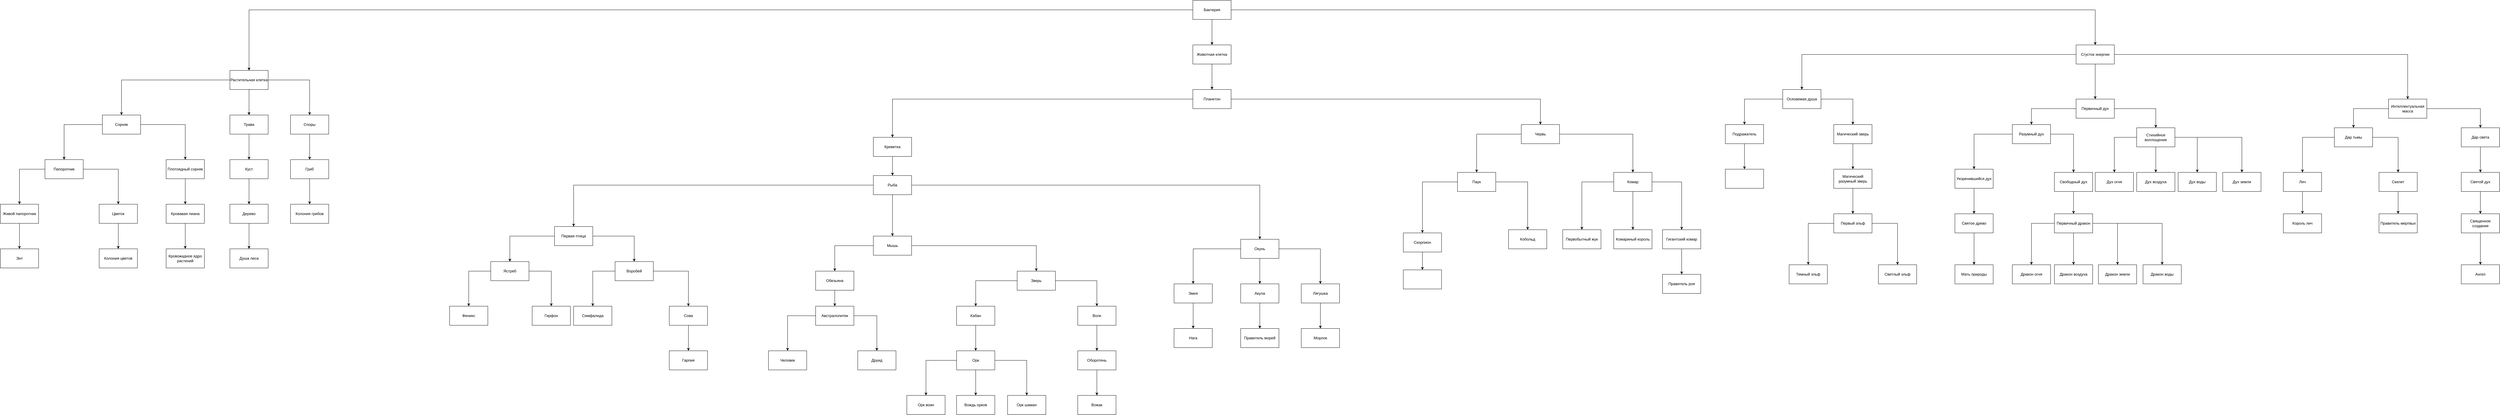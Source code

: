 <mxfile version="13.6.2" type="device"><diagram id="kCk_3igdECdhgOPHwrYQ" name="Page-1"><mxGraphModel dx="8003" dy="1950" grid="1" gridSize="10" guides="1" tooltips="1" connect="1" arrows="1" fold="1" page="1" pageScale="1" pageWidth="413" pageHeight="583" math="0" shadow="0"><root><mxCell id="0"/><mxCell id="1" parent="0"/><mxCell id="q4-RIjyqZF8sBMKO9foM-3" value="" style="edgeStyle=orthogonalEdgeStyle;rounded=0;orthogonalLoop=1;jettySize=auto;html=1;" edge="1" parent="1" source="q4-RIjyqZF8sBMKO9foM-1" target="q4-RIjyqZF8sBMKO9foM-2"><mxGeometry relative="1" as="geometry"/></mxCell><mxCell id="q4-RIjyqZF8sBMKO9foM-5" value="" style="edgeStyle=orthogonalEdgeStyle;rounded=0;orthogonalLoop=1;jettySize=auto;html=1;" edge="1" parent="1" source="q4-RIjyqZF8sBMKO9foM-1" target="q4-RIjyqZF8sBMKO9foM-4"><mxGeometry relative="1" as="geometry"/></mxCell><mxCell id="q4-RIjyqZF8sBMKO9foM-7" value="" style="edgeStyle=orthogonalEdgeStyle;rounded=0;orthogonalLoop=1;jettySize=auto;html=1;" edge="1" parent="1" source="q4-RIjyqZF8sBMKO9foM-1" target="q4-RIjyqZF8sBMKO9foM-6"><mxGeometry relative="1" as="geometry"/></mxCell><mxCell id="q4-RIjyqZF8sBMKO9foM-1" value="Бактерия" style="rounded=0;whiteSpace=wrap;html=1;" vertex="1" parent="1"><mxGeometry x="-560" y="260" width="120" height="60" as="geometry"/></mxCell><mxCell id="q4-RIjyqZF8sBMKO9foM-40" value="" style="edgeStyle=orthogonalEdgeStyle;rounded=0;orthogonalLoop=1;jettySize=auto;html=1;" edge="1" parent="1" source="q4-RIjyqZF8sBMKO9foM-2" target="q4-RIjyqZF8sBMKO9foM-39"><mxGeometry relative="1" as="geometry"/></mxCell><mxCell id="q4-RIjyqZF8sBMKO9foM-2" value="Животная клетка" style="whiteSpace=wrap;html=1;rounded=0;" vertex="1" parent="1"><mxGeometry x="-560" y="400" width="120" height="60" as="geometry"/></mxCell><mxCell id="q4-RIjyqZF8sBMKO9foM-201" value="" style="edgeStyle=orthogonalEdgeStyle;rounded=0;orthogonalLoop=1;jettySize=auto;html=1;" edge="1" parent="1" source="q4-RIjyqZF8sBMKO9foM-4" target="q4-RIjyqZF8sBMKO9foM-200"><mxGeometry relative="1" as="geometry"/></mxCell><mxCell id="q4-RIjyqZF8sBMKO9foM-209" value="" style="edgeStyle=orthogonalEdgeStyle;rounded=0;orthogonalLoop=1;jettySize=auto;html=1;" edge="1" parent="1" source="q4-RIjyqZF8sBMKO9foM-4" target="q4-RIjyqZF8sBMKO9foM-208"><mxGeometry relative="1" as="geometry"/></mxCell><mxCell id="q4-RIjyqZF8sBMKO9foM-215" value="" style="edgeStyle=orthogonalEdgeStyle;rounded=0;orthogonalLoop=1;jettySize=auto;html=1;" edge="1" parent="1" source="q4-RIjyqZF8sBMKO9foM-4" target="q4-RIjyqZF8sBMKO9foM-214"><mxGeometry relative="1" as="geometry"/></mxCell><mxCell id="q4-RIjyqZF8sBMKO9foM-4" value="Растительная клетка" style="whiteSpace=wrap;html=1;rounded=0;" vertex="1" parent="1"><mxGeometry x="-3580" y="480" width="120" height="60" as="geometry"/></mxCell><mxCell id="q4-RIjyqZF8sBMKO9foM-9" value="" style="edgeStyle=orthogonalEdgeStyle;rounded=0;orthogonalLoop=1;jettySize=auto;html=1;" edge="1" parent="1" source="q4-RIjyqZF8sBMKO9foM-6" target="q4-RIjyqZF8sBMKO9foM-8"><mxGeometry relative="1" as="geometry"/></mxCell><mxCell id="q4-RIjyqZF8sBMKO9foM-11" value="" style="edgeStyle=orthogonalEdgeStyle;rounded=0;orthogonalLoop=1;jettySize=auto;html=1;" edge="1" parent="1" source="q4-RIjyqZF8sBMKO9foM-6" target="q4-RIjyqZF8sBMKO9foM-10"><mxGeometry relative="1" as="geometry"/></mxCell><mxCell id="q4-RIjyqZF8sBMKO9foM-13" value="" style="edgeStyle=orthogonalEdgeStyle;rounded=0;orthogonalLoop=1;jettySize=auto;html=1;entryX=0.5;entryY=0;entryDx=0;entryDy=0;" edge="1" parent="1" source="q4-RIjyqZF8sBMKO9foM-6" target="q4-RIjyqZF8sBMKO9foM-12"><mxGeometry relative="1" as="geometry"><mxPoint x="1033" y="540" as="targetPoint"/></mxGeometry></mxCell><mxCell id="q4-RIjyqZF8sBMKO9foM-6" value="Сгусток энергии" style="whiteSpace=wrap;html=1;rounded=0;" vertex="1" parent="1"><mxGeometry x="2210" y="400" width="120" height="60" as="geometry"/></mxCell><mxCell id="q4-RIjyqZF8sBMKO9foM-74" value="" style="edgeStyle=orthogonalEdgeStyle;rounded=0;orthogonalLoop=1;jettySize=auto;html=1;" edge="1" parent="1" source="q4-RIjyqZF8sBMKO9foM-8" target="q4-RIjyqZF8sBMKO9foM-73"><mxGeometry relative="1" as="geometry"/></mxCell><mxCell id="q4-RIjyqZF8sBMKO9foM-76" value="" style="edgeStyle=orthogonalEdgeStyle;rounded=0;orthogonalLoop=1;jettySize=auto;html=1;" edge="1" parent="1" source="q4-RIjyqZF8sBMKO9foM-8" target="q4-RIjyqZF8sBMKO9foM-75"><mxGeometry relative="1" as="geometry"/></mxCell><mxCell id="q4-RIjyqZF8sBMKO9foM-8" value="Первичный дух" style="whiteSpace=wrap;html=1;rounded=0;" vertex="1" parent="1"><mxGeometry x="2210" y="570" width="120" height="60" as="geometry"/></mxCell><mxCell id="q4-RIjyqZF8sBMKO9foM-55" value="" style="edgeStyle=orthogonalEdgeStyle;rounded=0;orthogonalLoop=1;jettySize=auto;html=1;" edge="1" parent="1" source="q4-RIjyqZF8sBMKO9foM-10" target="q4-RIjyqZF8sBMKO9foM-54"><mxGeometry relative="1" as="geometry"/></mxCell><mxCell id="q4-RIjyqZF8sBMKO9foM-57" value="" style="edgeStyle=orthogonalEdgeStyle;rounded=0;orthogonalLoop=1;jettySize=auto;html=1;" edge="1" parent="1" source="q4-RIjyqZF8sBMKO9foM-10" target="q4-RIjyqZF8sBMKO9foM-56"><mxGeometry relative="1" as="geometry"/></mxCell><mxCell id="q4-RIjyqZF8sBMKO9foM-10" value="Интеллектуальная масса" style="whiteSpace=wrap;html=1;rounded=0;" vertex="1" parent="1"><mxGeometry x="3190" y="570" width="120" height="60" as="geometry"/></mxCell><mxCell id="q4-RIjyqZF8sBMKO9foM-100" value="" style="edgeStyle=orthogonalEdgeStyle;rounded=0;orthogonalLoop=1;jettySize=auto;html=1;" edge="1" parent="1" source="q4-RIjyqZF8sBMKO9foM-12" target="q4-RIjyqZF8sBMKO9foM-99"><mxGeometry relative="1" as="geometry"/></mxCell><mxCell id="q4-RIjyqZF8sBMKO9foM-102" value="" style="edgeStyle=orthogonalEdgeStyle;rounded=0;orthogonalLoop=1;jettySize=auto;html=1;" edge="1" parent="1" source="q4-RIjyqZF8sBMKO9foM-12" target="q4-RIjyqZF8sBMKO9foM-101"><mxGeometry relative="1" as="geometry"/></mxCell><mxCell id="q4-RIjyqZF8sBMKO9foM-12" value="Осязаемая душа" style="whiteSpace=wrap;html=1;rounded=0;" vertex="1" parent="1"><mxGeometry x="1290" y="540" width="120" height="60" as="geometry"/></mxCell><mxCell id="q4-RIjyqZF8sBMKO9foM-45" value="" style="edgeStyle=orthogonalEdgeStyle;rounded=0;orthogonalLoop=1;jettySize=auto;html=1;" edge="1" parent="1" source="q4-RIjyqZF8sBMKO9foM-20" target="q4-RIjyqZF8sBMKO9foM-44"><mxGeometry relative="1" as="geometry"/></mxCell><mxCell id="q4-RIjyqZF8sBMKO9foM-163" value="" style="edgeStyle=orthogonalEdgeStyle;rounded=0;orthogonalLoop=1;jettySize=auto;html=1;" edge="1" parent="1" source="q4-RIjyqZF8sBMKO9foM-20" target="q4-RIjyqZF8sBMKO9foM-162"><mxGeometry relative="1" as="geometry"/></mxCell><mxCell id="q4-RIjyqZF8sBMKO9foM-20" value="Червь" style="whiteSpace=wrap;html=1;rounded=0;" vertex="1" parent="1"><mxGeometry x="470" y="650" width="120" height="60" as="geometry"/></mxCell><mxCell id="q4-RIjyqZF8sBMKO9foM-49" value="" style="edgeStyle=orthogonalEdgeStyle;rounded=0;orthogonalLoop=1;jettySize=auto;html=1;" edge="1" parent="1" source="q4-RIjyqZF8sBMKO9foM-38" target="q4-RIjyqZF8sBMKO9foM-48"><mxGeometry relative="1" as="geometry"/></mxCell><mxCell id="q4-RIjyqZF8sBMKO9foM-38" value="Креветка" style="whiteSpace=wrap;html=1;" vertex="1" parent="1"><mxGeometry x="-1562" y="690" width="120" height="60" as="geometry"/></mxCell><mxCell id="q4-RIjyqZF8sBMKO9foM-41" style="edgeStyle=orthogonalEdgeStyle;rounded=0;orthogonalLoop=1;jettySize=auto;html=1;exitX=0;exitY=0.5;exitDx=0;exitDy=0;entryX=0.5;entryY=0;entryDx=0;entryDy=0;" edge="1" parent="1" source="q4-RIjyqZF8sBMKO9foM-39" target="q4-RIjyqZF8sBMKO9foM-38"><mxGeometry relative="1" as="geometry"/></mxCell><mxCell id="q4-RIjyqZF8sBMKO9foM-43" style="edgeStyle=orthogonalEdgeStyle;rounded=0;orthogonalLoop=1;jettySize=auto;html=1;exitX=1;exitY=0.5;exitDx=0;exitDy=0;entryX=0.5;entryY=0;entryDx=0;entryDy=0;" edge="1" parent="1" source="q4-RIjyqZF8sBMKO9foM-39" target="q4-RIjyqZF8sBMKO9foM-20"><mxGeometry relative="1" as="geometry"/></mxCell><mxCell id="q4-RIjyqZF8sBMKO9foM-39" value="Планктон" style="whiteSpace=wrap;html=1;rounded=0;" vertex="1" parent="1"><mxGeometry x="-560" y="540" width="120" height="60" as="geometry"/></mxCell><mxCell id="q4-RIjyqZF8sBMKO9foM-171" value="" style="edgeStyle=orthogonalEdgeStyle;rounded=0;orthogonalLoop=1;jettySize=auto;html=1;" edge="1" parent="1" source="q4-RIjyqZF8sBMKO9foM-44" target="q4-RIjyqZF8sBMKO9foM-170"><mxGeometry relative="1" as="geometry"/></mxCell><mxCell id="q4-RIjyqZF8sBMKO9foM-173" value="" style="edgeStyle=orthogonalEdgeStyle;rounded=0;orthogonalLoop=1;jettySize=auto;html=1;" edge="1" parent="1" source="q4-RIjyqZF8sBMKO9foM-44" target="q4-RIjyqZF8sBMKO9foM-172"><mxGeometry relative="1" as="geometry"/></mxCell><mxCell id="q4-RIjyqZF8sBMKO9foM-175" value="" style="edgeStyle=orthogonalEdgeStyle;rounded=0;orthogonalLoop=1;jettySize=auto;html=1;" edge="1" parent="1" source="q4-RIjyqZF8sBMKO9foM-44" target="q4-RIjyqZF8sBMKO9foM-174"><mxGeometry relative="1" as="geometry"/></mxCell><mxCell id="q4-RIjyqZF8sBMKO9foM-44" value="Комар" style="whiteSpace=wrap;html=1;rounded=0;" vertex="1" parent="1"><mxGeometry x="760" y="800" width="120" height="60" as="geometry"/></mxCell><mxCell id="q4-RIjyqZF8sBMKO9foM-51" value="" style="edgeStyle=orthogonalEdgeStyle;rounded=0;orthogonalLoop=1;jettySize=auto;html=1;" edge="1" parent="1" source="q4-RIjyqZF8sBMKO9foM-48" target="q4-RIjyqZF8sBMKO9foM-50"><mxGeometry relative="1" as="geometry"/></mxCell><mxCell id="q4-RIjyqZF8sBMKO9foM-53" value="" style="edgeStyle=orthogonalEdgeStyle;rounded=0;orthogonalLoop=1;jettySize=auto;html=1;" edge="1" parent="1" source="q4-RIjyqZF8sBMKO9foM-48" target="q4-RIjyqZF8sBMKO9foM-52"><mxGeometry relative="1" as="geometry"/></mxCell><mxCell id="q4-RIjyqZF8sBMKO9foM-123" value="" style="edgeStyle=orthogonalEdgeStyle;rounded=0;orthogonalLoop=1;jettySize=auto;html=1;" edge="1" parent="1" source="q4-RIjyqZF8sBMKO9foM-48" target="q4-RIjyqZF8sBMKO9foM-122"><mxGeometry relative="1" as="geometry"/></mxCell><mxCell id="q4-RIjyqZF8sBMKO9foM-48" value="Рыба" style="whiteSpace=wrap;html=1;" vertex="1" parent="1"><mxGeometry x="-1562" y="810" width="120" height="60" as="geometry"/></mxCell><mxCell id="q4-RIjyqZF8sBMKO9foM-127" value="" style="edgeStyle=orthogonalEdgeStyle;rounded=0;orthogonalLoop=1;jettySize=auto;html=1;" edge="1" parent="1" source="q4-RIjyqZF8sBMKO9foM-50" target="q4-RIjyqZF8sBMKO9foM-126"><mxGeometry relative="1" as="geometry"/></mxCell><mxCell id="q4-RIjyqZF8sBMKO9foM-135" value="" style="edgeStyle=orthogonalEdgeStyle;rounded=0;orthogonalLoop=1;jettySize=auto;html=1;" edge="1" parent="1" source="q4-RIjyqZF8sBMKO9foM-50" target="q4-RIjyqZF8sBMKO9foM-134"><mxGeometry relative="1" as="geometry"/></mxCell><mxCell id="q4-RIjyqZF8sBMKO9foM-50" value="Первая птица" style="whiteSpace=wrap;html=1;" vertex="1" parent="1"><mxGeometry x="-2562" y="970" width="120" height="60" as="geometry"/></mxCell><mxCell id="q4-RIjyqZF8sBMKO9foM-143" value="" style="edgeStyle=orthogonalEdgeStyle;rounded=0;orthogonalLoop=1;jettySize=auto;html=1;" edge="1" parent="1" source="q4-RIjyqZF8sBMKO9foM-52" target="q4-RIjyqZF8sBMKO9foM-142"><mxGeometry relative="1" as="geometry"/></mxCell><mxCell id="q4-RIjyqZF8sBMKO9foM-145" value="" style="edgeStyle=orthogonalEdgeStyle;rounded=0;orthogonalLoop=1;jettySize=auto;html=1;" edge="1" parent="1" source="q4-RIjyqZF8sBMKO9foM-52" target="q4-RIjyqZF8sBMKO9foM-144"><mxGeometry relative="1" as="geometry"/></mxCell><mxCell id="q4-RIjyqZF8sBMKO9foM-52" value="Мышь" style="whiteSpace=wrap;html=1;" vertex="1" parent="1"><mxGeometry x="-1562" y="1000" width="120" height="60" as="geometry"/></mxCell><mxCell id="q4-RIjyqZF8sBMKO9foM-59" value="" style="edgeStyle=orthogonalEdgeStyle;rounded=0;orthogonalLoop=1;jettySize=auto;html=1;" edge="1" parent="1" source="q4-RIjyqZF8sBMKO9foM-54" target="q4-RIjyqZF8sBMKO9foM-58"><mxGeometry relative="1" as="geometry"/></mxCell><mxCell id="q4-RIjyqZF8sBMKO9foM-54" value="Дар света" style="whiteSpace=wrap;html=1;rounded=0;" vertex="1" parent="1"><mxGeometry x="3418" y="660" width="120" height="60" as="geometry"/></mxCell><mxCell id="q4-RIjyqZF8sBMKO9foM-65" value="" style="edgeStyle=orthogonalEdgeStyle;rounded=0;orthogonalLoop=1;jettySize=auto;html=1;" edge="1" parent="1" source="q4-RIjyqZF8sBMKO9foM-56" target="q4-RIjyqZF8sBMKO9foM-64"><mxGeometry relative="1" as="geometry"/></mxCell><mxCell id="q4-RIjyqZF8sBMKO9foM-66" value="" style="edgeStyle=orthogonalEdgeStyle;rounded=0;orthogonalLoop=1;jettySize=auto;html=1;entryX=0.5;entryY=0;entryDx=0;entryDy=0;" edge="1" parent="1" source="q4-RIjyqZF8sBMKO9foM-56" target="q4-RIjyqZF8sBMKO9foM-67"><mxGeometry relative="1" as="geometry"><mxPoint x="3230" y="730" as="targetPoint"/></mxGeometry></mxCell><mxCell id="q4-RIjyqZF8sBMKO9foM-56" value="Дар тьмы" style="whiteSpace=wrap;html=1;rounded=0;" vertex="1" parent="1"><mxGeometry x="3020" y="660" width="120" height="60" as="geometry"/></mxCell><mxCell id="q4-RIjyqZF8sBMKO9foM-61" value="" style="edgeStyle=orthogonalEdgeStyle;rounded=0;orthogonalLoop=1;jettySize=auto;html=1;" edge="1" parent="1" source="q4-RIjyqZF8sBMKO9foM-58" target="q4-RIjyqZF8sBMKO9foM-60"><mxGeometry relative="1" as="geometry"/></mxCell><mxCell id="q4-RIjyqZF8sBMKO9foM-58" value="Святой дух" style="whiteSpace=wrap;html=1;rounded=0;" vertex="1" parent="1"><mxGeometry x="3418" y="800" width="120" height="60" as="geometry"/></mxCell><mxCell id="q4-RIjyqZF8sBMKO9foM-63" value="" style="edgeStyle=orthogonalEdgeStyle;rounded=0;orthogonalLoop=1;jettySize=auto;html=1;" edge="1" parent="1" source="q4-RIjyqZF8sBMKO9foM-60" target="q4-RIjyqZF8sBMKO9foM-62"><mxGeometry relative="1" as="geometry"/></mxCell><mxCell id="q4-RIjyqZF8sBMKO9foM-60" value="Священное создание" style="whiteSpace=wrap;html=1;rounded=0;" vertex="1" parent="1"><mxGeometry x="3418" y="930" width="120" height="60" as="geometry"/></mxCell><mxCell id="q4-RIjyqZF8sBMKO9foM-62" value="Ангел" style="whiteSpace=wrap;html=1;rounded=0;" vertex="1" parent="1"><mxGeometry x="3418" y="1090" width="120" height="60" as="geometry"/></mxCell><mxCell id="q4-RIjyqZF8sBMKO9foM-71" value="" style="edgeStyle=orthogonalEdgeStyle;rounded=0;orthogonalLoop=1;jettySize=auto;html=1;" edge="1" parent="1" source="q4-RIjyqZF8sBMKO9foM-64" target="q4-RIjyqZF8sBMKO9foM-70"><mxGeometry relative="1" as="geometry"/></mxCell><mxCell id="q4-RIjyqZF8sBMKO9foM-64" value="Лич" style="whiteSpace=wrap;html=1;rounded=0;" vertex="1" parent="1"><mxGeometry x="2860" y="800" width="120" height="60" as="geometry"/></mxCell><mxCell id="q4-RIjyqZF8sBMKO9foM-69" value="" style="edgeStyle=orthogonalEdgeStyle;rounded=0;orthogonalLoop=1;jettySize=auto;html=1;" edge="1" parent="1" source="q4-RIjyqZF8sBMKO9foM-67" target="q4-RIjyqZF8sBMKO9foM-68"><mxGeometry relative="1" as="geometry"/></mxCell><mxCell id="q4-RIjyqZF8sBMKO9foM-67" value="Скелет" style="whiteSpace=wrap;html=1;" vertex="1" parent="1"><mxGeometry x="3160" y="800" width="120" height="60" as="geometry"/></mxCell><mxCell id="q4-RIjyqZF8sBMKO9foM-68" value="Правитель мертвых" style="whiteSpace=wrap;html=1;" vertex="1" parent="1"><mxGeometry x="3160" y="930" width="120" height="60" as="geometry"/></mxCell><mxCell id="q4-RIjyqZF8sBMKO9foM-70" value="Король лич" style="whiteSpace=wrap;html=1;rounded=0;" vertex="1" parent="1"><mxGeometry x="2860" y="930" width="120" height="60" as="geometry"/></mxCell><mxCell id="q4-RIjyqZF8sBMKO9foM-78" value="" style="edgeStyle=orthogonalEdgeStyle;rounded=0;orthogonalLoop=1;jettySize=auto;html=1;" edge="1" parent="1" source="q4-RIjyqZF8sBMKO9foM-73" target="q4-RIjyqZF8sBMKO9foM-77"><mxGeometry relative="1" as="geometry"/></mxCell><mxCell id="q4-RIjyqZF8sBMKO9foM-88" value="" style="edgeStyle=orthogonalEdgeStyle;rounded=0;orthogonalLoop=1;jettySize=auto;html=1;" edge="1" parent="1" source="q4-RIjyqZF8sBMKO9foM-73" target="q4-RIjyqZF8sBMKO9foM-87"><mxGeometry relative="1" as="geometry"/></mxCell><mxCell id="q4-RIjyqZF8sBMKO9foM-73" value="Разумный дух" style="whiteSpace=wrap;html=1;rounded=0;" vertex="1" parent="1"><mxGeometry x="2010" y="650" width="120" height="60" as="geometry"/></mxCell><mxCell id="q4-RIjyqZF8sBMKO9foM-80" value="" style="edgeStyle=orthogonalEdgeStyle;rounded=0;orthogonalLoop=1;jettySize=auto;html=1;" edge="1" parent="1" source="q4-RIjyqZF8sBMKO9foM-75" target="q4-RIjyqZF8sBMKO9foM-79"><mxGeometry relative="1" as="geometry"/></mxCell><mxCell id="q4-RIjyqZF8sBMKO9foM-82" value="" style="edgeStyle=orthogonalEdgeStyle;rounded=0;orthogonalLoop=1;jettySize=auto;html=1;" edge="1" parent="1" source="q4-RIjyqZF8sBMKO9foM-75" target="q4-RIjyqZF8sBMKO9foM-81"><mxGeometry relative="1" as="geometry"/></mxCell><mxCell id="q4-RIjyqZF8sBMKO9foM-84" value="" style="edgeStyle=orthogonalEdgeStyle;rounded=0;orthogonalLoop=1;jettySize=auto;html=1;" edge="1" parent="1" source="q4-RIjyqZF8sBMKO9foM-75" target="q4-RIjyqZF8sBMKO9foM-83"><mxGeometry relative="1" as="geometry"/></mxCell><mxCell id="q4-RIjyqZF8sBMKO9foM-85" style="edgeStyle=orthogonalEdgeStyle;rounded=0;orthogonalLoop=1;jettySize=auto;html=1;exitX=1;exitY=0.5;exitDx=0;exitDy=0;entryX=0.5;entryY=0;entryDx=0;entryDy=0;" edge="1" parent="1" source="q4-RIjyqZF8sBMKO9foM-75" target="q4-RIjyqZF8sBMKO9foM-86"><mxGeometry relative="1" as="geometry"><mxPoint x="2730" y="790" as="targetPoint"/></mxGeometry></mxCell><mxCell id="q4-RIjyqZF8sBMKO9foM-75" value="Стихийное воплощение" style="whiteSpace=wrap;html=1;rounded=0;" vertex="1" parent="1"><mxGeometry x="2400" y="660" width="120" height="60" as="geometry"/></mxCell><mxCell id="q4-RIjyqZF8sBMKO9foM-104" value="" style="edgeStyle=orthogonalEdgeStyle;rounded=0;orthogonalLoop=1;jettySize=auto;html=1;" edge="1" parent="1" source="q4-RIjyqZF8sBMKO9foM-77" target="q4-RIjyqZF8sBMKO9foM-103"><mxGeometry relative="1" as="geometry"/></mxCell><mxCell id="q4-RIjyqZF8sBMKO9foM-77" value="Укоренившийся дух" style="whiteSpace=wrap;html=1;rounded=0;" vertex="1" parent="1"><mxGeometry x="1830" y="790" width="120" height="60" as="geometry"/></mxCell><mxCell id="q4-RIjyqZF8sBMKO9foM-79" value="Дух огня" style="whiteSpace=wrap;html=1;rounded=0;" vertex="1" parent="1"><mxGeometry x="2270" y="800" width="120" height="60" as="geometry"/></mxCell><mxCell id="q4-RIjyqZF8sBMKO9foM-81" value="Дух воздуха" style="whiteSpace=wrap;html=1;rounded=0;" vertex="1" parent="1"><mxGeometry x="2400" y="800" width="120" height="60" as="geometry"/></mxCell><mxCell id="q4-RIjyqZF8sBMKO9foM-83" value="Дух воды" style="whiteSpace=wrap;html=1;rounded=0;" vertex="1" parent="1"><mxGeometry x="2530" y="800" width="120" height="60" as="geometry"/></mxCell><mxCell id="q4-RIjyqZF8sBMKO9foM-86" value="Дух земли" style="whiteSpace=wrap;html=1;" vertex="1" parent="1"><mxGeometry x="2670" y="800" width="120" height="60" as="geometry"/></mxCell><mxCell id="q4-RIjyqZF8sBMKO9foM-90" value="" style="edgeStyle=orthogonalEdgeStyle;rounded=0;orthogonalLoop=1;jettySize=auto;html=1;" edge="1" parent="1" source="q4-RIjyqZF8sBMKO9foM-87" target="q4-RIjyqZF8sBMKO9foM-89"><mxGeometry relative="1" as="geometry"/></mxCell><mxCell id="q4-RIjyqZF8sBMKO9foM-87" value="Свободный дух" style="whiteSpace=wrap;html=1;rounded=0;" vertex="1" parent="1"><mxGeometry x="2142" y="800" width="120" height="60" as="geometry"/></mxCell><mxCell id="q4-RIjyqZF8sBMKO9foM-92" value="" style="edgeStyle=orthogonalEdgeStyle;rounded=0;orthogonalLoop=1;jettySize=auto;html=1;" edge="1" parent="1" source="q4-RIjyqZF8sBMKO9foM-89" target="q4-RIjyqZF8sBMKO9foM-91"><mxGeometry relative="1" as="geometry"/></mxCell><mxCell id="q4-RIjyqZF8sBMKO9foM-94" value="" style="edgeStyle=orthogonalEdgeStyle;rounded=0;orthogonalLoop=1;jettySize=auto;html=1;" edge="1" parent="1" source="q4-RIjyqZF8sBMKO9foM-89" target="q4-RIjyqZF8sBMKO9foM-93"><mxGeometry relative="1" as="geometry"/></mxCell><mxCell id="q4-RIjyqZF8sBMKO9foM-96" value="" style="edgeStyle=orthogonalEdgeStyle;rounded=0;orthogonalLoop=1;jettySize=auto;html=1;" edge="1" parent="1" source="q4-RIjyqZF8sBMKO9foM-89" target="q4-RIjyqZF8sBMKO9foM-95"><mxGeometry relative="1" as="geometry"/></mxCell><mxCell id="q4-RIjyqZF8sBMKO9foM-97" style="edgeStyle=orthogonalEdgeStyle;rounded=0;orthogonalLoop=1;jettySize=auto;html=1;exitX=1;exitY=0.5;exitDx=0;exitDy=0;entryX=0.5;entryY=0;entryDx=0;entryDy=0;" edge="1" parent="1" source="q4-RIjyqZF8sBMKO9foM-89" target="q4-RIjyqZF8sBMKO9foM-98"><mxGeometry relative="1" as="geometry"><mxPoint x="2470" y="1080" as="targetPoint"/></mxGeometry></mxCell><mxCell id="q4-RIjyqZF8sBMKO9foM-89" value="Первичный дракон" style="whiteSpace=wrap;html=1;rounded=0;" vertex="1" parent="1"><mxGeometry x="2142" y="930" width="120" height="60" as="geometry"/></mxCell><mxCell id="q4-RIjyqZF8sBMKO9foM-91" value="Дракон огня" style="whiteSpace=wrap;html=1;rounded=0;" vertex="1" parent="1"><mxGeometry x="2010" y="1090" width="120" height="60" as="geometry"/></mxCell><mxCell id="q4-RIjyqZF8sBMKO9foM-93" value="Дракон воздуха" style="whiteSpace=wrap;html=1;rounded=0;" vertex="1" parent="1"><mxGeometry x="2142" y="1090" width="120" height="60" as="geometry"/></mxCell><mxCell id="q4-RIjyqZF8sBMKO9foM-95" value="Дракон земли" style="whiteSpace=wrap;html=1;rounded=0;" vertex="1" parent="1"><mxGeometry x="2280" y="1090" width="120" height="60" as="geometry"/></mxCell><mxCell id="q4-RIjyqZF8sBMKO9foM-98" value="Дракон воды" style="whiteSpace=wrap;html=1;" vertex="1" parent="1"><mxGeometry x="2420" y="1090" width="120" height="60" as="geometry"/></mxCell><mxCell id="q4-RIjyqZF8sBMKO9foM-179" value="" style="edgeStyle=orthogonalEdgeStyle;rounded=0;orthogonalLoop=1;jettySize=auto;html=1;" edge="1" parent="1" source="q4-RIjyqZF8sBMKO9foM-99" target="q4-RIjyqZF8sBMKO9foM-178"><mxGeometry relative="1" as="geometry"/></mxCell><mxCell id="q4-RIjyqZF8sBMKO9foM-99" value="Подражатель" style="whiteSpace=wrap;html=1;rounded=0;" vertex="1" parent="1"><mxGeometry x="1110" y="650" width="120" height="60" as="geometry"/></mxCell><mxCell id="q4-RIjyqZF8sBMKO9foM-108" value="" style="edgeStyle=orthogonalEdgeStyle;rounded=0;orthogonalLoop=1;jettySize=auto;html=1;" edge="1" parent="1" source="q4-RIjyqZF8sBMKO9foM-101" target="q4-RIjyqZF8sBMKO9foM-107"><mxGeometry relative="1" as="geometry"/></mxCell><mxCell id="q4-RIjyqZF8sBMKO9foM-101" value="Магический зверь" style="whiteSpace=wrap;html=1;rounded=0;" vertex="1" parent="1"><mxGeometry x="1450" y="650" width="120" height="60" as="geometry"/></mxCell><mxCell id="q4-RIjyqZF8sBMKO9foM-106" value="" style="edgeStyle=orthogonalEdgeStyle;rounded=0;orthogonalLoop=1;jettySize=auto;html=1;" edge="1" parent="1" source="q4-RIjyqZF8sBMKO9foM-103" target="q4-RIjyqZF8sBMKO9foM-105"><mxGeometry relative="1" as="geometry"/></mxCell><mxCell id="q4-RIjyqZF8sBMKO9foM-103" value="Святое древо" style="whiteSpace=wrap;html=1;rounded=0;" vertex="1" parent="1"><mxGeometry x="1830" y="930" width="120" height="60" as="geometry"/></mxCell><mxCell id="q4-RIjyqZF8sBMKO9foM-105" value="Мать природы" style="whiteSpace=wrap;html=1;rounded=0;" vertex="1" parent="1"><mxGeometry x="1830" y="1090" width="120" height="60" as="geometry"/></mxCell><mxCell id="q4-RIjyqZF8sBMKO9foM-110" value="" style="edgeStyle=orthogonalEdgeStyle;rounded=0;orthogonalLoop=1;jettySize=auto;html=1;" edge="1" parent="1" source="q4-RIjyqZF8sBMKO9foM-107" target="q4-RIjyqZF8sBMKO9foM-109"><mxGeometry relative="1" as="geometry"/></mxCell><mxCell id="q4-RIjyqZF8sBMKO9foM-107" value="Магический разумный зверь" style="whiteSpace=wrap;html=1;rounded=0;" vertex="1" parent="1"><mxGeometry x="1450" y="790" width="120" height="60" as="geometry"/></mxCell><mxCell id="q4-RIjyqZF8sBMKO9foM-112" value="" style="edgeStyle=orthogonalEdgeStyle;rounded=0;orthogonalLoop=1;jettySize=auto;html=1;" edge="1" parent="1" source="q4-RIjyqZF8sBMKO9foM-109" target="q4-RIjyqZF8sBMKO9foM-111"><mxGeometry relative="1" as="geometry"/></mxCell><mxCell id="q4-RIjyqZF8sBMKO9foM-114" value="" style="edgeStyle=orthogonalEdgeStyle;rounded=0;orthogonalLoop=1;jettySize=auto;html=1;" edge="1" parent="1" source="q4-RIjyqZF8sBMKO9foM-109" target="q4-RIjyqZF8sBMKO9foM-113"><mxGeometry relative="1" as="geometry"/></mxCell><mxCell id="q4-RIjyqZF8sBMKO9foM-109" value="Первый эльф" style="whiteSpace=wrap;html=1;rounded=0;" vertex="1" parent="1"><mxGeometry x="1450" y="930" width="120" height="60" as="geometry"/></mxCell><mxCell id="q4-RIjyqZF8sBMKO9foM-111" value="Темный эльф" style="whiteSpace=wrap;html=1;rounded=0;" vertex="1" parent="1"><mxGeometry x="1310" y="1090" width="120" height="60" as="geometry"/></mxCell><mxCell id="q4-RIjyqZF8sBMKO9foM-113" value="Светлый эльф" style="whiteSpace=wrap;html=1;rounded=0;" vertex="1" parent="1"><mxGeometry x="1590" y="1090" width="120" height="60" as="geometry"/></mxCell><mxCell id="q4-RIjyqZF8sBMKO9foM-189" value="" style="edgeStyle=orthogonalEdgeStyle;rounded=0;orthogonalLoop=1;jettySize=auto;html=1;" edge="1" parent="1" source="q4-RIjyqZF8sBMKO9foM-122" target="q4-RIjyqZF8sBMKO9foM-188"><mxGeometry relative="1" as="geometry"/></mxCell><mxCell id="q4-RIjyqZF8sBMKO9foM-191" value="" style="edgeStyle=orthogonalEdgeStyle;rounded=0;orthogonalLoop=1;jettySize=auto;html=1;" edge="1" parent="1" source="q4-RIjyqZF8sBMKO9foM-122" target="q4-RIjyqZF8sBMKO9foM-190"><mxGeometry relative="1" as="geometry"/></mxCell><mxCell id="q4-RIjyqZF8sBMKO9foM-193" value="" style="edgeStyle=orthogonalEdgeStyle;rounded=0;orthogonalLoop=1;jettySize=auto;html=1;" edge="1" parent="1" source="q4-RIjyqZF8sBMKO9foM-122" target="q4-RIjyqZF8sBMKO9foM-192"><mxGeometry relative="1" as="geometry"/></mxCell><mxCell id="q4-RIjyqZF8sBMKO9foM-122" value="Окунь" style="whiteSpace=wrap;html=1;" vertex="1" parent="1"><mxGeometry x="-410" y="1010" width="120" height="60" as="geometry"/></mxCell><mxCell id="q4-RIjyqZF8sBMKO9foM-129" value="" style="edgeStyle=orthogonalEdgeStyle;rounded=0;orthogonalLoop=1;jettySize=auto;html=1;" edge="1" parent="1" source="q4-RIjyqZF8sBMKO9foM-126" target="q4-RIjyqZF8sBMKO9foM-128"><mxGeometry relative="1" as="geometry"/></mxCell><mxCell id="q4-RIjyqZF8sBMKO9foM-131" value="" style="edgeStyle=orthogonalEdgeStyle;rounded=0;orthogonalLoop=1;jettySize=auto;html=1;" edge="1" parent="1" source="q4-RIjyqZF8sBMKO9foM-126" target="q4-RIjyqZF8sBMKO9foM-130"><mxGeometry relative="1" as="geometry"/></mxCell><mxCell id="q4-RIjyqZF8sBMKO9foM-126" value="Ястреб" style="whiteSpace=wrap;html=1;" vertex="1" parent="1"><mxGeometry x="-2762" y="1080" width="120" height="60" as="geometry"/></mxCell><mxCell id="q4-RIjyqZF8sBMKO9foM-128" value="Гирфон" style="whiteSpace=wrap;html=1;" vertex="1" parent="1"><mxGeometry x="-2632" y="1220" width="120" height="60" as="geometry"/></mxCell><mxCell id="q4-RIjyqZF8sBMKO9foM-130" value="Феникс" style="whiteSpace=wrap;html=1;" vertex="1" parent="1"><mxGeometry x="-2891" y="1220" width="120" height="60" as="geometry"/></mxCell><mxCell id="q4-RIjyqZF8sBMKO9foM-137" value="" style="edgeStyle=orthogonalEdgeStyle;rounded=0;orthogonalLoop=1;jettySize=auto;html=1;" edge="1" parent="1" source="q4-RIjyqZF8sBMKO9foM-134" target="q4-RIjyqZF8sBMKO9foM-136"><mxGeometry relative="1" as="geometry"/></mxCell><mxCell id="q4-RIjyqZF8sBMKO9foM-139" value="" style="edgeStyle=orthogonalEdgeStyle;rounded=0;orthogonalLoop=1;jettySize=auto;html=1;" edge="1" parent="1" source="q4-RIjyqZF8sBMKO9foM-134" target="q4-RIjyqZF8sBMKO9foM-138"><mxGeometry relative="1" as="geometry"/></mxCell><mxCell id="q4-RIjyqZF8sBMKO9foM-134" value="Воробей" style="whiteSpace=wrap;html=1;" vertex="1" parent="1"><mxGeometry x="-2372" y="1080" width="120" height="60" as="geometry"/></mxCell><mxCell id="q4-RIjyqZF8sBMKO9foM-136" value="Симфалида" style="whiteSpace=wrap;html=1;" vertex="1" parent="1"><mxGeometry x="-2502" y="1220" width="120" height="60" as="geometry"/></mxCell><mxCell id="q4-RIjyqZF8sBMKO9foM-141" value="" style="edgeStyle=orthogonalEdgeStyle;rounded=0;orthogonalLoop=1;jettySize=auto;html=1;" edge="1" parent="1" source="q4-RIjyqZF8sBMKO9foM-138" target="q4-RIjyqZF8sBMKO9foM-140"><mxGeometry relative="1" as="geometry"/></mxCell><mxCell id="q4-RIjyqZF8sBMKO9foM-138" value="Сова" style="whiteSpace=wrap;html=1;" vertex="1" parent="1"><mxGeometry x="-2202" y="1220" width="120" height="60" as="geometry"/></mxCell><mxCell id="q4-RIjyqZF8sBMKO9foM-140" value="Гарпия" style="whiteSpace=wrap;html=1;" vertex="1" parent="1"><mxGeometry x="-2202" y="1360" width="120" height="60" as="geometry"/></mxCell><mxCell id="q4-RIjyqZF8sBMKO9foM-155" value="" style="edgeStyle=orthogonalEdgeStyle;rounded=0;orthogonalLoop=1;jettySize=auto;html=1;" edge="1" parent="1" source="q4-RIjyqZF8sBMKO9foM-142" target="q4-RIjyqZF8sBMKO9foM-154"><mxGeometry relative="1" as="geometry"/></mxCell><mxCell id="q4-RIjyqZF8sBMKO9foM-142" value="Обезьяна" style="whiteSpace=wrap;html=1;" vertex="1" parent="1"><mxGeometry x="-1743" y="1110" width="120" height="60" as="geometry"/></mxCell><mxCell id="q4-RIjyqZF8sBMKO9foM-147" value="" style="edgeStyle=orthogonalEdgeStyle;rounded=0;orthogonalLoop=1;jettySize=auto;html=1;" edge="1" parent="1" source="q4-RIjyqZF8sBMKO9foM-144" target="q4-RIjyqZF8sBMKO9foM-146"><mxGeometry relative="1" as="geometry"/></mxCell><mxCell id="q4-RIjyqZF8sBMKO9foM-149" value="" style="edgeStyle=orthogonalEdgeStyle;rounded=0;orthogonalLoop=1;jettySize=auto;html=1;" edge="1" parent="1" source="q4-RIjyqZF8sBMKO9foM-144" target="q4-RIjyqZF8sBMKO9foM-148"><mxGeometry relative="1" as="geometry"/></mxCell><mxCell id="q4-RIjyqZF8sBMKO9foM-144" value="Зверь" style="whiteSpace=wrap;html=1;" vertex="1" parent="1"><mxGeometry x="-1111" y="1110" width="120" height="60" as="geometry"/></mxCell><mxCell id="q4-RIjyqZF8sBMKO9foM-153" value="" style="edgeStyle=orthogonalEdgeStyle;rounded=0;orthogonalLoop=1;jettySize=auto;html=1;" edge="1" parent="1" source="q4-RIjyqZF8sBMKO9foM-146" target="q4-RIjyqZF8sBMKO9foM-152"><mxGeometry relative="1" as="geometry"/></mxCell><mxCell id="q4-RIjyqZF8sBMKO9foM-146" value="Волк" style="whiteSpace=wrap;html=1;" vertex="1" parent="1"><mxGeometry x="-921" y="1220" width="120" height="60" as="geometry"/></mxCell><mxCell id="q4-RIjyqZF8sBMKO9foM-151" value="" style="edgeStyle=orthogonalEdgeStyle;rounded=0;orthogonalLoop=1;jettySize=auto;html=1;" edge="1" parent="1" source="q4-RIjyqZF8sBMKO9foM-148" target="q4-RIjyqZF8sBMKO9foM-150"><mxGeometry relative="1" as="geometry"/></mxCell><mxCell id="q4-RIjyqZF8sBMKO9foM-148" value="Кабан" style="whiteSpace=wrap;html=1;" vertex="1" parent="1"><mxGeometry x="-1301" y="1220" width="120" height="60" as="geometry"/></mxCell><mxCell id="q4-RIjyqZF8sBMKO9foM-181" value="" style="edgeStyle=orthogonalEdgeStyle;rounded=0;orthogonalLoop=1;jettySize=auto;html=1;" edge="1" parent="1" source="q4-RIjyqZF8sBMKO9foM-150" target="q4-RIjyqZF8sBMKO9foM-180"><mxGeometry relative="1" as="geometry"/></mxCell><mxCell id="q4-RIjyqZF8sBMKO9foM-183" value="" style="edgeStyle=orthogonalEdgeStyle;rounded=0;orthogonalLoop=1;jettySize=auto;html=1;" edge="1" parent="1" source="q4-RIjyqZF8sBMKO9foM-150" target="q4-RIjyqZF8sBMKO9foM-182"><mxGeometry relative="1" as="geometry"/></mxCell><mxCell id="q4-RIjyqZF8sBMKO9foM-185" value="" style="edgeStyle=orthogonalEdgeStyle;rounded=0;orthogonalLoop=1;jettySize=auto;html=1;" edge="1" parent="1" source="q4-RIjyqZF8sBMKO9foM-150" target="q4-RIjyqZF8sBMKO9foM-184"><mxGeometry relative="1" as="geometry"/></mxCell><mxCell id="q4-RIjyqZF8sBMKO9foM-150" value="Орк" style="whiteSpace=wrap;html=1;" vertex="1" parent="1"><mxGeometry x="-1301" y="1360" width="120" height="60" as="geometry"/></mxCell><mxCell id="q4-RIjyqZF8sBMKO9foM-187" value="" style="edgeStyle=orthogonalEdgeStyle;rounded=0;orthogonalLoop=1;jettySize=auto;html=1;" edge="1" parent="1" source="q4-RIjyqZF8sBMKO9foM-152" target="q4-RIjyqZF8sBMKO9foM-186"><mxGeometry relative="1" as="geometry"/></mxCell><mxCell id="q4-RIjyqZF8sBMKO9foM-152" value="Оборотень" style="whiteSpace=wrap;html=1;" vertex="1" parent="1"><mxGeometry x="-921" y="1360" width="120" height="60" as="geometry"/></mxCell><mxCell id="q4-RIjyqZF8sBMKO9foM-158" value="" style="edgeStyle=orthogonalEdgeStyle;rounded=0;orthogonalLoop=1;jettySize=auto;html=1;exitX=0;exitY=0.5;exitDx=0;exitDy=0;" edge="1" parent="1" source="q4-RIjyqZF8sBMKO9foM-154" target="q4-RIjyqZF8sBMKO9foM-157"><mxGeometry relative="1" as="geometry"/></mxCell><mxCell id="q4-RIjyqZF8sBMKO9foM-159" value="" style="edgeStyle=orthogonalEdgeStyle;rounded=0;orthogonalLoop=1;jettySize=auto;html=1;entryX=0.5;entryY=0;entryDx=0;entryDy=0;" edge="1" parent="1" source="q4-RIjyqZF8sBMKO9foM-154" target="q4-RIjyqZF8sBMKO9foM-160"><mxGeometry relative="1" as="geometry"><mxPoint x="-1573" y="1330" as="targetPoint"/></mxGeometry></mxCell><mxCell id="q4-RIjyqZF8sBMKO9foM-154" value="Австралопитек" style="whiteSpace=wrap;html=1;" vertex="1" parent="1"><mxGeometry x="-1743" y="1220" width="120" height="60" as="geometry"/></mxCell><mxCell id="q4-RIjyqZF8sBMKO9foM-157" value="Человек" style="whiteSpace=wrap;html=1;" vertex="1" parent="1"><mxGeometry x="-1891" y="1360" width="120" height="60" as="geometry"/></mxCell><mxCell id="q4-RIjyqZF8sBMKO9foM-160" value="Друид" style="whiteSpace=wrap;html=1;" vertex="1" parent="1"><mxGeometry x="-1611" y="1360" width="120" height="60" as="geometry"/></mxCell><mxCell id="q4-RIjyqZF8sBMKO9foM-165" value="" style="edgeStyle=orthogonalEdgeStyle;rounded=0;orthogonalLoop=1;jettySize=auto;html=1;" edge="1" parent="1" source="q4-RIjyqZF8sBMKO9foM-162" target="q4-RIjyqZF8sBMKO9foM-164"><mxGeometry relative="1" as="geometry"/></mxCell><mxCell id="q4-RIjyqZF8sBMKO9foM-167" value="" style="edgeStyle=orthogonalEdgeStyle;rounded=0;orthogonalLoop=1;jettySize=auto;html=1;" edge="1" parent="1" source="q4-RIjyqZF8sBMKO9foM-162" target="q4-RIjyqZF8sBMKO9foM-166"><mxGeometry relative="1" as="geometry"/></mxCell><mxCell id="q4-RIjyqZF8sBMKO9foM-162" value="Паук" style="whiteSpace=wrap;html=1;rounded=0;" vertex="1" parent="1"><mxGeometry x="270" y="800" width="120" height="60" as="geometry"/></mxCell><mxCell id="q4-RIjyqZF8sBMKO9foM-169" value="" style="edgeStyle=orthogonalEdgeStyle;rounded=0;orthogonalLoop=1;jettySize=auto;html=1;" edge="1" parent="1" source="q4-RIjyqZF8sBMKO9foM-164" target="q4-RIjyqZF8sBMKO9foM-168"><mxGeometry relative="1" as="geometry"/></mxCell><mxCell id="q4-RIjyqZF8sBMKO9foM-164" value="Скорпион" style="whiteSpace=wrap;html=1;rounded=0;" vertex="1" parent="1"><mxGeometry x="100" y="990" width="120" height="60" as="geometry"/></mxCell><mxCell id="q4-RIjyqZF8sBMKO9foM-166" value="Кобольд" style="whiteSpace=wrap;html=1;rounded=0;" vertex="1" parent="1"><mxGeometry x="430" y="980" width="120" height="60" as="geometry"/></mxCell><mxCell id="q4-RIjyqZF8sBMKO9foM-168" value="" style="whiteSpace=wrap;html=1;rounded=0;" vertex="1" parent="1"><mxGeometry x="100" y="1106" width="120" height="60" as="geometry"/></mxCell><mxCell id="q4-RIjyqZF8sBMKO9foM-170" value="Первобытный жук" style="whiteSpace=wrap;html=1;rounded=0;" vertex="1" parent="1"><mxGeometry x="600" y="980" width="120" height="60" as="geometry"/></mxCell><mxCell id="q4-RIjyqZF8sBMKO9foM-177" value="" style="edgeStyle=orthogonalEdgeStyle;rounded=0;orthogonalLoop=1;jettySize=auto;html=1;" edge="1" parent="1" source="q4-RIjyqZF8sBMKO9foM-172" target="q4-RIjyqZF8sBMKO9foM-176"><mxGeometry relative="1" as="geometry"/></mxCell><mxCell id="q4-RIjyqZF8sBMKO9foM-172" value="Гигантский комар" style="whiteSpace=wrap;html=1;rounded=0;" vertex="1" parent="1"><mxGeometry x="913" y="980" width="120" height="60" as="geometry"/></mxCell><mxCell id="q4-RIjyqZF8sBMKO9foM-174" value="Комариный король" style="whiteSpace=wrap;html=1;rounded=0;" vertex="1" parent="1"><mxGeometry x="760" y="980" width="120" height="60" as="geometry"/></mxCell><mxCell id="q4-RIjyqZF8sBMKO9foM-176" value="Правитель роя" style="whiteSpace=wrap;html=1;rounded=0;" vertex="1" parent="1"><mxGeometry x="913" y="1120" width="120" height="60" as="geometry"/></mxCell><mxCell id="q4-RIjyqZF8sBMKO9foM-178" value="" style="whiteSpace=wrap;html=1;rounded=0;" vertex="1" parent="1"><mxGeometry x="1110" y="790" width="120" height="60" as="geometry"/></mxCell><mxCell id="q4-RIjyqZF8sBMKO9foM-180" value="Вождь орков" style="whiteSpace=wrap;html=1;" vertex="1" parent="1"><mxGeometry x="-1301" y="1500" width="120" height="60" as="geometry"/></mxCell><mxCell id="q4-RIjyqZF8sBMKO9foM-182" value="Орк шаман" style="whiteSpace=wrap;html=1;" vertex="1" parent="1"><mxGeometry x="-1141" y="1500" width="120" height="60" as="geometry"/></mxCell><mxCell id="q4-RIjyqZF8sBMKO9foM-184" value="Орк воин" style="whiteSpace=wrap;html=1;" vertex="1" parent="1"><mxGeometry x="-1457" y="1500" width="120" height="60" as="geometry"/></mxCell><mxCell id="q4-RIjyqZF8sBMKO9foM-186" value="Вожак" style="whiteSpace=wrap;html=1;" vertex="1" parent="1"><mxGeometry x="-921" y="1500" width="120" height="60" as="geometry"/></mxCell><mxCell id="q4-RIjyqZF8sBMKO9foM-197" value="" style="edgeStyle=orthogonalEdgeStyle;rounded=0;orthogonalLoop=1;jettySize=auto;html=1;" edge="1" parent="1" source="q4-RIjyqZF8sBMKO9foM-188" target="q4-RIjyqZF8sBMKO9foM-196"><mxGeometry relative="1" as="geometry"/></mxCell><mxCell id="q4-RIjyqZF8sBMKO9foM-188" value="Акула" style="whiteSpace=wrap;html=1;" vertex="1" parent="1"><mxGeometry x="-410" y="1150" width="120" height="60" as="geometry"/></mxCell><mxCell id="q4-RIjyqZF8sBMKO9foM-199" value="" style="edgeStyle=orthogonalEdgeStyle;rounded=0;orthogonalLoop=1;jettySize=auto;html=1;" edge="1" parent="1" source="q4-RIjyqZF8sBMKO9foM-190" target="q4-RIjyqZF8sBMKO9foM-198"><mxGeometry relative="1" as="geometry"/></mxCell><mxCell id="q4-RIjyqZF8sBMKO9foM-190" value="Змея" style="whiteSpace=wrap;html=1;" vertex="1" parent="1"><mxGeometry x="-619" y="1150" width="120" height="60" as="geometry"/></mxCell><mxCell id="q4-RIjyqZF8sBMKO9foM-195" value="" style="edgeStyle=orthogonalEdgeStyle;rounded=0;orthogonalLoop=1;jettySize=auto;html=1;" edge="1" parent="1" source="q4-RIjyqZF8sBMKO9foM-192" target="q4-RIjyqZF8sBMKO9foM-194"><mxGeometry relative="1" as="geometry"/></mxCell><mxCell id="q4-RIjyqZF8sBMKO9foM-192" value="Лягушка" style="whiteSpace=wrap;html=1;" vertex="1" parent="1"><mxGeometry x="-220" y="1150" width="120" height="60" as="geometry"/></mxCell><mxCell id="q4-RIjyqZF8sBMKO9foM-194" value="Морлок" style="whiteSpace=wrap;html=1;" vertex="1" parent="1"><mxGeometry x="-220" y="1290" width="120" height="60" as="geometry"/></mxCell><mxCell id="q4-RIjyqZF8sBMKO9foM-196" value="Правитель морей" style="whiteSpace=wrap;html=1;" vertex="1" parent="1"><mxGeometry x="-410" y="1290" width="120" height="60" as="geometry"/></mxCell><mxCell id="q4-RIjyqZF8sBMKO9foM-198" value="Нага" style="whiteSpace=wrap;html=1;" vertex="1" parent="1"><mxGeometry x="-619" y="1290" width="120" height="60" as="geometry"/></mxCell><mxCell id="q4-RIjyqZF8sBMKO9foM-203" value="" style="edgeStyle=orthogonalEdgeStyle;rounded=0;orthogonalLoop=1;jettySize=auto;html=1;" edge="1" parent="1" source="q4-RIjyqZF8sBMKO9foM-200" target="q4-RIjyqZF8sBMKO9foM-202"><mxGeometry relative="1" as="geometry"/></mxCell><mxCell id="q4-RIjyqZF8sBMKO9foM-200" value="Трава" style="whiteSpace=wrap;html=1;rounded=0;" vertex="1" parent="1"><mxGeometry x="-3580" y="620" width="120" height="60" as="geometry"/></mxCell><mxCell id="q4-RIjyqZF8sBMKO9foM-205" value="" style="edgeStyle=orthogonalEdgeStyle;rounded=0;orthogonalLoop=1;jettySize=auto;html=1;" edge="1" parent="1" source="q4-RIjyqZF8sBMKO9foM-202" target="q4-RIjyqZF8sBMKO9foM-204"><mxGeometry relative="1" as="geometry"/></mxCell><mxCell id="q4-RIjyqZF8sBMKO9foM-202" value="Куст" style="whiteSpace=wrap;html=1;rounded=0;" vertex="1" parent="1"><mxGeometry x="-3580" y="760" width="120" height="60" as="geometry"/></mxCell><mxCell id="q4-RIjyqZF8sBMKO9foM-207" value="" style="edgeStyle=orthogonalEdgeStyle;rounded=0;orthogonalLoop=1;jettySize=auto;html=1;" edge="1" parent="1" source="q4-RIjyqZF8sBMKO9foM-204" target="q4-RIjyqZF8sBMKO9foM-206"><mxGeometry relative="1" as="geometry"/></mxCell><mxCell id="q4-RIjyqZF8sBMKO9foM-204" value="Дерево" style="whiteSpace=wrap;html=1;rounded=0;" vertex="1" parent="1"><mxGeometry x="-3580" y="900" width="120" height="60" as="geometry"/></mxCell><mxCell id="q4-RIjyqZF8sBMKO9foM-206" value="Душа леса" style="whiteSpace=wrap;html=1;rounded=0;" vertex="1" parent="1"><mxGeometry x="-3580" y="1040" width="120" height="60" as="geometry"/></mxCell><mxCell id="q4-RIjyqZF8sBMKO9foM-211" value="" style="edgeStyle=orthogonalEdgeStyle;rounded=0;orthogonalLoop=1;jettySize=auto;html=1;" edge="1" parent="1" source="q4-RIjyqZF8sBMKO9foM-208" target="q4-RIjyqZF8sBMKO9foM-210"><mxGeometry relative="1" as="geometry"/></mxCell><mxCell id="q4-RIjyqZF8sBMKO9foM-208" value="Споры" style="whiteSpace=wrap;html=1;rounded=0;" vertex="1" parent="1"><mxGeometry x="-3390" y="620" width="120" height="60" as="geometry"/></mxCell><mxCell id="q4-RIjyqZF8sBMKO9foM-213" value="" style="edgeStyle=orthogonalEdgeStyle;rounded=0;orthogonalLoop=1;jettySize=auto;html=1;" edge="1" parent="1" source="q4-RIjyqZF8sBMKO9foM-210" target="q4-RIjyqZF8sBMKO9foM-212"><mxGeometry relative="1" as="geometry"/></mxCell><mxCell id="q4-RIjyqZF8sBMKO9foM-210" value="Гриб" style="whiteSpace=wrap;html=1;rounded=0;" vertex="1" parent="1"><mxGeometry x="-3390" y="760" width="120" height="60" as="geometry"/></mxCell><mxCell id="q4-RIjyqZF8sBMKO9foM-212" value="Колония грибов" style="whiteSpace=wrap;html=1;rounded=0;" vertex="1" parent="1"><mxGeometry x="-3390" y="900" width="120" height="60" as="geometry"/></mxCell><mxCell id="q4-RIjyqZF8sBMKO9foM-217" value="" style="edgeStyle=orthogonalEdgeStyle;rounded=0;orthogonalLoop=1;jettySize=auto;html=1;" edge="1" parent="1" source="q4-RIjyqZF8sBMKO9foM-214" target="q4-RIjyqZF8sBMKO9foM-216"><mxGeometry relative="1" as="geometry"/></mxCell><mxCell id="q4-RIjyqZF8sBMKO9foM-223" value="" style="edgeStyle=orthogonalEdgeStyle;rounded=0;orthogonalLoop=1;jettySize=auto;html=1;" edge="1" parent="1" source="q4-RIjyqZF8sBMKO9foM-214" target="q4-RIjyqZF8sBMKO9foM-222"><mxGeometry relative="1" as="geometry"/></mxCell><mxCell id="q4-RIjyqZF8sBMKO9foM-214" value="Сорняк" style="whiteSpace=wrap;html=1;rounded=0;" vertex="1" parent="1"><mxGeometry x="-3980" y="620" width="120" height="60" as="geometry"/></mxCell><mxCell id="q4-RIjyqZF8sBMKO9foM-219" value="" style="edgeStyle=orthogonalEdgeStyle;rounded=0;orthogonalLoop=1;jettySize=auto;html=1;" edge="1" parent="1" source="q4-RIjyqZF8sBMKO9foM-216" target="q4-RIjyqZF8sBMKO9foM-218"><mxGeometry relative="1" as="geometry"/></mxCell><mxCell id="q4-RIjyqZF8sBMKO9foM-216" value="Плотоядный сорняк" style="whiteSpace=wrap;html=1;rounded=0;" vertex="1" parent="1"><mxGeometry x="-3780" y="760" width="120" height="60" as="geometry"/></mxCell><mxCell id="q4-RIjyqZF8sBMKO9foM-221" value="" style="edgeStyle=orthogonalEdgeStyle;rounded=0;orthogonalLoop=1;jettySize=auto;html=1;" edge="1" parent="1" source="q4-RIjyqZF8sBMKO9foM-218" target="q4-RIjyqZF8sBMKO9foM-220"><mxGeometry relative="1" as="geometry"/></mxCell><mxCell id="q4-RIjyqZF8sBMKO9foM-218" value="Кровавая лиана" style="whiteSpace=wrap;html=1;rounded=0;" vertex="1" parent="1"><mxGeometry x="-3780" y="900" width="120" height="60" as="geometry"/></mxCell><mxCell id="q4-RIjyqZF8sBMKO9foM-220" value="Кровожадное ядро растений" style="whiteSpace=wrap;html=1;rounded=0;" vertex="1" parent="1"><mxGeometry x="-3780" y="1040" width="120" height="60" as="geometry"/></mxCell><mxCell id="q4-RIjyqZF8sBMKO9foM-225" value="" style="edgeStyle=orthogonalEdgeStyle;rounded=0;orthogonalLoop=1;jettySize=auto;html=1;" edge="1" parent="1" source="q4-RIjyqZF8sBMKO9foM-222" target="q4-RIjyqZF8sBMKO9foM-224"><mxGeometry relative="1" as="geometry"/></mxCell><mxCell id="q4-RIjyqZF8sBMKO9foM-229" value="" style="edgeStyle=orthogonalEdgeStyle;rounded=0;orthogonalLoop=1;jettySize=auto;html=1;" edge="1" parent="1" source="q4-RIjyqZF8sBMKO9foM-222" target="q4-RIjyqZF8sBMKO9foM-228"><mxGeometry relative="1" as="geometry"/></mxCell><mxCell id="q4-RIjyqZF8sBMKO9foM-222" value="Папоротник" style="whiteSpace=wrap;html=1;rounded=0;" vertex="1" parent="1"><mxGeometry x="-4160" y="760" width="120" height="60" as="geometry"/></mxCell><mxCell id="q4-RIjyqZF8sBMKO9foM-227" value="" style="edgeStyle=orthogonalEdgeStyle;rounded=0;orthogonalLoop=1;jettySize=auto;html=1;" edge="1" parent="1" source="q4-RIjyqZF8sBMKO9foM-224" target="q4-RIjyqZF8sBMKO9foM-226"><mxGeometry relative="1" as="geometry"/></mxCell><mxCell id="q4-RIjyqZF8sBMKO9foM-224" value="Живой папоротник" style="whiteSpace=wrap;html=1;rounded=0;" vertex="1" parent="1"><mxGeometry x="-4300" y="900" width="120" height="60" as="geometry"/></mxCell><mxCell id="q4-RIjyqZF8sBMKO9foM-226" value="Энт" style="whiteSpace=wrap;html=1;rounded=0;" vertex="1" parent="1"><mxGeometry x="-4300" y="1040" width="120" height="60" as="geometry"/></mxCell><mxCell id="q4-RIjyqZF8sBMKO9foM-231" value="" style="edgeStyle=orthogonalEdgeStyle;rounded=0;orthogonalLoop=1;jettySize=auto;html=1;" edge="1" parent="1" source="q4-RIjyqZF8sBMKO9foM-228" target="q4-RIjyqZF8sBMKO9foM-230"><mxGeometry relative="1" as="geometry"/></mxCell><mxCell id="q4-RIjyqZF8sBMKO9foM-228" value="Цветок" style="whiteSpace=wrap;html=1;rounded=0;" vertex="1" parent="1"><mxGeometry x="-3990" y="900" width="120" height="60" as="geometry"/></mxCell><mxCell id="q4-RIjyqZF8sBMKO9foM-230" value="Колония цветов" style="whiteSpace=wrap;html=1;rounded=0;" vertex="1" parent="1"><mxGeometry x="-3990" y="1040" width="120" height="60" as="geometry"/></mxCell></root></mxGraphModel></diagram></mxfile>